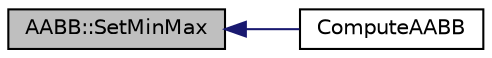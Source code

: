 digraph "AABB::SetMinMax"
{
  edge [fontname="Helvetica",fontsize="10",labelfontname="Helvetica",labelfontsize="10"];
  node [fontname="Helvetica",fontsize="10",shape=record];
  rankdir="LR";
  Node1 [label="AABB::SetMinMax",height=0.2,width=0.4,color="black", fillcolor="grey75", style="filled", fontcolor="black"];
  Node1 -> Node2 [dir="back",color="midnightblue",fontsize="10",style="solid",fontname="Helvetica"];
  Node2 [label="ComputeAABB",height=0.2,width=0.4,color="black", fillcolor="white", style="filled",URL="$_ice_a_a_b_b_8h.html#ab3181abdc5c522af51ce0a7fcc50f6d3",tooltip="Computes the AABB around a set of vertices. "];
}
